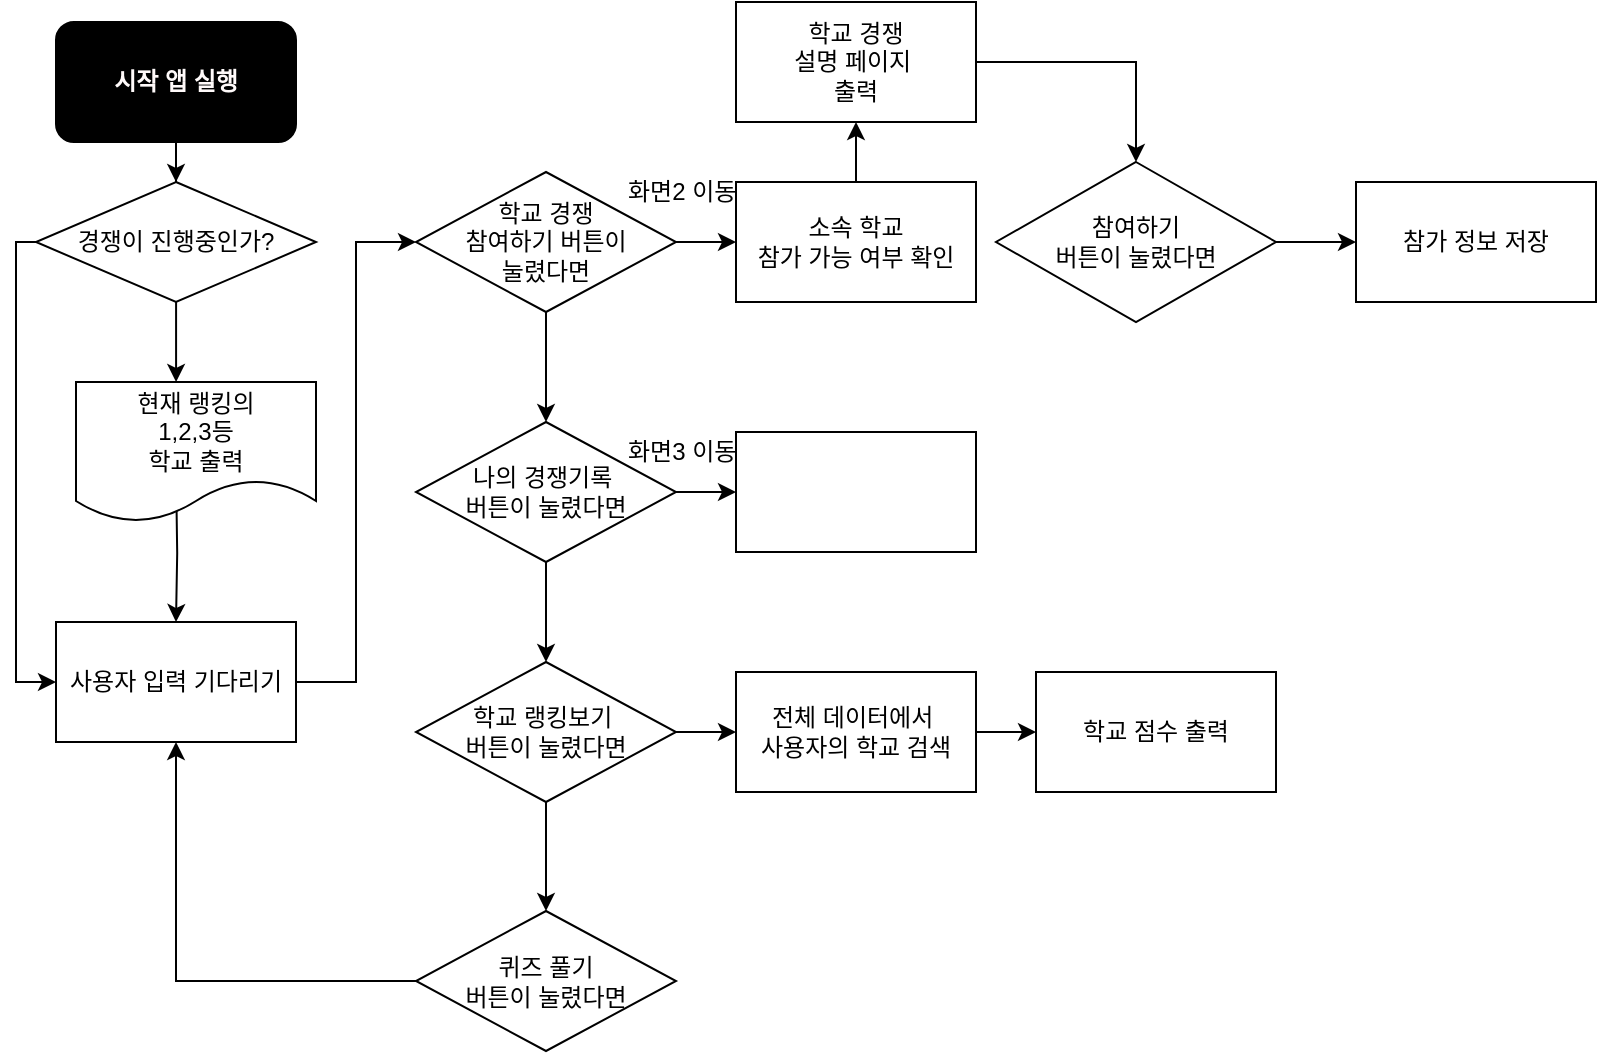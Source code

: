 <mxfile version="20.5.3" type="github">
  <diagram id="lx-rnQh10B7YDGxcXxoP" name="페이지-1">
    <mxGraphModel dx="930" dy="580" grid="1" gridSize="10" guides="1" tooltips="1" connect="1" arrows="1" fold="1" page="1" pageScale="1" pageWidth="827" pageHeight="1169" math="0" shadow="0">
      <root>
        <mxCell id="0" />
        <mxCell id="1" parent="0" />
        <mxCell id="tMGGYB5LBeARhkWClXSp-4" style="edgeStyle=orthogonalEdgeStyle;rounded=0;orthogonalLoop=1;jettySize=auto;html=1;entryX=0.5;entryY=0;entryDx=0;entryDy=0;fontColor=#000000;" edge="1" parent="1" source="tMGGYB5LBeARhkWClXSp-1" target="tMGGYB5LBeARhkWClXSp-2">
          <mxGeometry relative="1" as="geometry" />
        </mxCell>
        <mxCell id="tMGGYB5LBeARhkWClXSp-1" value="&lt;b&gt;&lt;font style=&quot;&quot; color=&quot;#fffafa&quot;&gt;시작 앱 실행&lt;/font&gt;&lt;/b&gt;" style="rounded=1;whiteSpace=wrap;html=1;fillColor=#000000;" vertex="1" parent="1">
          <mxGeometry x="80" y="70" width="120" height="60" as="geometry" />
        </mxCell>
        <mxCell id="tMGGYB5LBeARhkWClXSp-13" style="edgeStyle=orthogonalEdgeStyle;rounded=0;orthogonalLoop=1;jettySize=auto;html=1;entryX=0;entryY=0.5;entryDx=0;entryDy=0;fontColor=#000000;" edge="1" parent="1" source="tMGGYB5LBeARhkWClXSp-2" target="tMGGYB5LBeARhkWClXSp-8">
          <mxGeometry relative="1" as="geometry">
            <Array as="points">
              <mxPoint x="60" y="180" />
              <mxPoint x="60" y="400" />
            </Array>
          </mxGeometry>
        </mxCell>
        <mxCell id="tMGGYB5LBeARhkWClXSp-17" style="edgeStyle=orthogonalEdgeStyle;rounded=0;orthogonalLoop=1;jettySize=auto;html=1;entryX=0.417;entryY=0;entryDx=0;entryDy=0;entryPerimeter=0;fontColor=#000000;" edge="1" parent="1" source="tMGGYB5LBeARhkWClXSp-2" target="tMGGYB5LBeARhkWClXSp-16">
          <mxGeometry relative="1" as="geometry" />
        </mxCell>
        <mxCell id="tMGGYB5LBeARhkWClXSp-2" value="&lt;font color=&quot;#000000&quot;&gt;경쟁이 진행중인가?&lt;/font&gt;" style="rhombus;whiteSpace=wrap;html=1;labelBackgroundColor=none;fontColor=#FFFAFA;fillColor=#FFFFFF;" vertex="1" parent="1">
          <mxGeometry x="70" y="150" width="140" height="60" as="geometry" />
        </mxCell>
        <mxCell id="tMGGYB5LBeARhkWClXSp-9" value="" style="edgeStyle=orthogonalEdgeStyle;rounded=0;orthogonalLoop=1;jettySize=auto;html=1;fontColor=#000000;entryX=0.5;entryY=0;entryDx=0;entryDy=0;" edge="1" parent="1" target="tMGGYB5LBeARhkWClXSp-8">
          <mxGeometry relative="1" as="geometry">
            <mxPoint x="140.091" y="300" as="sourcePoint" />
            <mxPoint x="140" y="320" as="targetPoint" />
          </mxGeometry>
        </mxCell>
        <mxCell id="tMGGYB5LBeARhkWClXSp-20" style="edgeStyle=orthogonalEdgeStyle;rounded=0;orthogonalLoop=1;jettySize=auto;html=1;fontColor=#000000;entryX=0;entryY=0.5;entryDx=0;entryDy=0;" edge="1" parent="1" source="tMGGYB5LBeARhkWClXSp-8" target="tMGGYB5LBeARhkWClXSp-19">
          <mxGeometry relative="1" as="geometry" />
        </mxCell>
        <mxCell id="tMGGYB5LBeARhkWClXSp-8" value="사용자 입력 기다리기" style="rounded=0;whiteSpace=wrap;html=1;labelBackgroundColor=none;fontColor=#000000;fillColor=#FFFFFF;" vertex="1" parent="1">
          <mxGeometry x="80" y="370" width="120" height="60" as="geometry" />
        </mxCell>
        <mxCell id="tMGGYB5LBeARhkWClXSp-16" value="현재 랭킹의&lt;br&gt;1,2,3등&lt;br&gt;학교 출력" style="shape=document;whiteSpace=wrap;html=1;boundedLbl=1;labelBackgroundColor=none;fontColor=#000000;fillColor=#FFFFFF;" vertex="1" parent="1">
          <mxGeometry x="90" y="250" width="120" height="70" as="geometry" />
        </mxCell>
        <mxCell id="tMGGYB5LBeARhkWClXSp-22" value="" style="edgeStyle=orthogonalEdgeStyle;rounded=0;orthogonalLoop=1;jettySize=auto;html=1;fontColor=#000000;" edge="1" parent="1" source="tMGGYB5LBeARhkWClXSp-19" target="tMGGYB5LBeARhkWClXSp-21">
          <mxGeometry relative="1" as="geometry" />
        </mxCell>
        <mxCell id="tMGGYB5LBeARhkWClXSp-34" value="" style="edgeStyle=orthogonalEdgeStyle;rounded=0;orthogonalLoop=1;jettySize=auto;html=1;fontColor=#000000;" edge="1" parent="1" source="tMGGYB5LBeARhkWClXSp-19" target="tMGGYB5LBeARhkWClXSp-33">
          <mxGeometry relative="1" as="geometry" />
        </mxCell>
        <mxCell id="tMGGYB5LBeARhkWClXSp-19" value="학교 경쟁&lt;br&gt;참여하기 버튼이&lt;br&gt;눌렸다면" style="rhombus;whiteSpace=wrap;html=1;labelBackgroundColor=none;fontColor=#000000;fillColor=#FFFFFF;" vertex="1" parent="1">
          <mxGeometry x="260" y="145" width="130" height="70" as="geometry" />
        </mxCell>
        <mxCell id="tMGGYB5LBeARhkWClXSp-24" value="" style="edgeStyle=orthogonalEdgeStyle;rounded=0;orthogonalLoop=1;jettySize=auto;html=1;fontColor=#000000;" edge="1" parent="1" source="tMGGYB5LBeARhkWClXSp-21" target="tMGGYB5LBeARhkWClXSp-23">
          <mxGeometry relative="1" as="geometry" />
        </mxCell>
        <mxCell id="tMGGYB5LBeARhkWClXSp-40" value="" style="edgeStyle=orthogonalEdgeStyle;rounded=0;orthogonalLoop=1;jettySize=auto;html=1;fontColor=#000000;" edge="1" parent="1" source="tMGGYB5LBeARhkWClXSp-21" target="tMGGYB5LBeARhkWClXSp-39">
          <mxGeometry relative="1" as="geometry" />
        </mxCell>
        <mxCell id="tMGGYB5LBeARhkWClXSp-21" value="나의 경쟁기록&amp;nbsp;&lt;br&gt;버튼이 눌렸다면" style="rhombus;whiteSpace=wrap;html=1;labelBackgroundColor=none;fontColor=#000000;fillColor=#FFFFFF;" vertex="1" parent="1">
          <mxGeometry x="260" y="270" width="130" height="70" as="geometry" />
        </mxCell>
        <mxCell id="tMGGYB5LBeARhkWClXSp-29" value="" style="edgeStyle=orthogonalEdgeStyle;rounded=0;orthogonalLoop=1;jettySize=auto;html=1;fontColor=#000000;" edge="1" parent="1" source="tMGGYB5LBeARhkWClXSp-23" target="tMGGYB5LBeARhkWClXSp-28">
          <mxGeometry relative="1" as="geometry" />
        </mxCell>
        <mxCell id="tMGGYB5LBeARhkWClXSp-47" value="" style="edgeStyle=orthogonalEdgeStyle;rounded=0;orthogonalLoop=1;jettySize=auto;html=1;fontColor=#000000;" edge="1" parent="1" source="tMGGYB5LBeARhkWClXSp-23" target="tMGGYB5LBeARhkWClXSp-46">
          <mxGeometry relative="1" as="geometry" />
        </mxCell>
        <mxCell id="tMGGYB5LBeARhkWClXSp-23" value="학교 랭킹보기&amp;nbsp;&lt;br&gt;버튼이 눌렸다면" style="rhombus;whiteSpace=wrap;html=1;labelBackgroundColor=none;fontColor=#000000;fillColor=#FFFFFF;" vertex="1" parent="1">
          <mxGeometry x="260" y="390" width="130" height="70" as="geometry" />
        </mxCell>
        <mxCell id="tMGGYB5LBeARhkWClXSp-32" style="edgeStyle=orthogonalEdgeStyle;rounded=0;orthogonalLoop=1;jettySize=auto;html=1;fontColor=#000000;" edge="1" parent="1" source="tMGGYB5LBeARhkWClXSp-28" target="tMGGYB5LBeARhkWClXSp-8">
          <mxGeometry relative="1" as="geometry" />
        </mxCell>
        <mxCell id="tMGGYB5LBeARhkWClXSp-28" value="퀴즈 풀기 &lt;br&gt;버튼이 눌렸다면" style="rhombus;whiteSpace=wrap;html=1;labelBackgroundColor=none;fontColor=#000000;fillColor=#FFFFFF;" vertex="1" parent="1">
          <mxGeometry x="260" y="514.5" width="130" height="70" as="geometry" />
        </mxCell>
        <mxCell id="tMGGYB5LBeARhkWClXSp-42" value="" style="edgeStyle=orthogonalEdgeStyle;rounded=0;orthogonalLoop=1;jettySize=auto;html=1;fontColor=#000000;" edge="1" parent="1" source="tMGGYB5LBeARhkWClXSp-33" target="tMGGYB5LBeARhkWClXSp-41">
          <mxGeometry relative="1" as="geometry" />
        </mxCell>
        <mxCell id="tMGGYB5LBeARhkWClXSp-33" value="소속 학교&lt;br&gt;참가 가능 여부 확인" style="whiteSpace=wrap;html=1;fillColor=#FFFFFF;fontColor=#000000;labelBackgroundColor=none;" vertex="1" parent="1">
          <mxGeometry x="420" y="150" width="120" height="60" as="geometry" />
        </mxCell>
        <mxCell id="tMGGYB5LBeARhkWClXSp-45" value="" style="edgeStyle=orthogonalEdgeStyle;rounded=0;orthogonalLoop=1;jettySize=auto;html=1;fontColor=#000000;" edge="1" parent="1" source="tMGGYB5LBeARhkWClXSp-37" target="tMGGYB5LBeARhkWClXSp-44">
          <mxGeometry relative="1" as="geometry" />
        </mxCell>
        <mxCell id="tMGGYB5LBeARhkWClXSp-37" value="참여하기 &lt;br&gt;버튼이 눌렸다면" style="rhombus;whiteSpace=wrap;html=1;fillColor=#FFFFFF;fontColor=#000000;labelBackgroundColor=none;" vertex="1" parent="1">
          <mxGeometry x="550" y="140" width="140" height="80" as="geometry" />
        </mxCell>
        <mxCell id="tMGGYB5LBeARhkWClXSp-39" value="" style="whiteSpace=wrap;html=1;fillColor=#FFFFFF;fontColor=#000000;labelBackgroundColor=none;" vertex="1" parent="1">
          <mxGeometry x="420" y="275" width="120" height="60" as="geometry" />
        </mxCell>
        <mxCell id="tMGGYB5LBeARhkWClXSp-43" style="edgeStyle=orthogonalEdgeStyle;rounded=0;orthogonalLoop=1;jettySize=auto;html=1;entryX=0.5;entryY=0;entryDx=0;entryDy=0;fontColor=#000000;" edge="1" parent="1" source="tMGGYB5LBeARhkWClXSp-41" target="tMGGYB5LBeARhkWClXSp-37">
          <mxGeometry relative="1" as="geometry" />
        </mxCell>
        <mxCell id="tMGGYB5LBeARhkWClXSp-41" value="학교 경쟁&lt;br&gt;설명 페이지&amp;nbsp;&lt;br&gt;출력" style="whiteSpace=wrap;html=1;fillColor=#FFFFFF;fontColor=#000000;labelBackgroundColor=none;" vertex="1" parent="1">
          <mxGeometry x="420" y="60" width="120" height="60" as="geometry" />
        </mxCell>
        <mxCell id="tMGGYB5LBeARhkWClXSp-44" value="참가 정보 저장" style="whiteSpace=wrap;html=1;fillColor=#FFFFFF;fontColor=#000000;labelBackgroundColor=none;" vertex="1" parent="1">
          <mxGeometry x="730" y="150" width="120" height="60" as="geometry" />
        </mxCell>
        <mxCell id="tMGGYB5LBeARhkWClXSp-49" value="" style="edgeStyle=orthogonalEdgeStyle;rounded=0;orthogonalLoop=1;jettySize=auto;html=1;fontColor=#000000;" edge="1" parent="1" source="tMGGYB5LBeARhkWClXSp-46" target="tMGGYB5LBeARhkWClXSp-48">
          <mxGeometry relative="1" as="geometry" />
        </mxCell>
        <mxCell id="tMGGYB5LBeARhkWClXSp-46" value="전체 데이터에서&amp;nbsp;&lt;br&gt;사용자의 학교 검색" style="whiteSpace=wrap;html=1;fillColor=#FFFFFF;fontColor=#000000;labelBackgroundColor=none;" vertex="1" parent="1">
          <mxGeometry x="420" y="395" width="120" height="60" as="geometry" />
        </mxCell>
        <mxCell id="tMGGYB5LBeARhkWClXSp-48" value="학교 점수 출력" style="whiteSpace=wrap;html=1;fillColor=#FFFFFF;fontColor=#000000;labelBackgroundColor=none;" vertex="1" parent="1">
          <mxGeometry x="570" y="395" width="120" height="60" as="geometry" />
        </mxCell>
        <mxCell id="tMGGYB5LBeARhkWClXSp-50" value="화면2 이동" style="text;strokeColor=none;fillColor=none;align=left;verticalAlign=middle;spacingLeft=4;spacingRight=4;overflow=hidden;points=[[0,0.5],[1,0.5]];portConstraint=eastwest;rotatable=0;whiteSpace=wrap;html=1;labelBackgroundColor=none;fontColor=#000000;" vertex="1" parent="1">
          <mxGeometry x="360" y="140" width="70" height="30" as="geometry" />
        </mxCell>
        <mxCell id="tMGGYB5LBeARhkWClXSp-51" value="화면3 이동" style="text;strokeColor=none;fillColor=none;align=left;verticalAlign=middle;spacingLeft=4;spacingRight=4;overflow=hidden;points=[[0,0.5],[1,0.5]];portConstraint=eastwest;rotatable=0;whiteSpace=wrap;html=1;labelBackgroundColor=none;fontColor=#000000;" vertex="1" parent="1">
          <mxGeometry x="360" y="270" width="70" height="30" as="geometry" />
        </mxCell>
      </root>
    </mxGraphModel>
  </diagram>
</mxfile>
